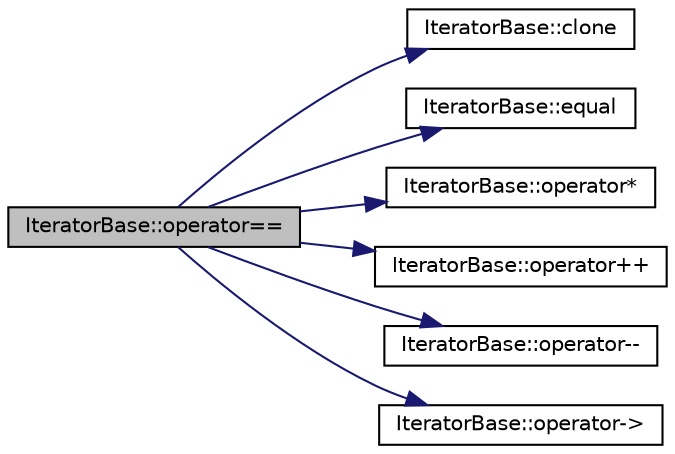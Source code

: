 digraph "IteratorBase::operator=="
{
 // INTERACTIVE_SVG=YES
  edge [fontname="Helvetica",fontsize="10",labelfontname="Helvetica",labelfontsize="10"];
  node [fontname="Helvetica",fontsize="10",shape=record];
  rankdir="LR";
  Node32 [label="IteratorBase::operator==",height=0.2,width=0.4,color="black", fillcolor="grey75", style="filled", fontcolor="black"];
  Node32 -> Node33 [color="midnightblue",fontsize="10",style="solid",fontname="Helvetica"];
  Node33 [label="IteratorBase::clone",height=0.2,width=0.4,color="black", fillcolor="white", style="filled",URL="$class_iterator_base.html#a541fdf8cc48f31c8ddfdc3f319a37100"];
  Node32 -> Node34 [color="midnightblue",fontsize="10",style="solid",fontname="Helvetica"];
  Node34 [label="IteratorBase::equal",height=0.2,width=0.4,color="black", fillcolor="white", style="filled",URL="$class_iterator_base.html#a08430515a17384d098eb62ecce1b64c6"];
  Node32 -> Node35 [color="midnightblue",fontsize="10",style="solid",fontname="Helvetica"];
  Node35 [label="IteratorBase::operator*",height=0.2,width=0.4,color="black", fillcolor="white", style="filled",URL="$class_iterator_base.html#a532583e58bce168648bdbdedb3a7d5ab"];
  Node32 -> Node36 [color="midnightblue",fontsize="10",style="solid",fontname="Helvetica"];
  Node36 [label="IteratorBase::operator++",height=0.2,width=0.4,color="black", fillcolor="white", style="filled",URL="$class_iterator_base.html#a816f35e9020716d212124a34f1c033fb"];
  Node32 -> Node37 [color="midnightblue",fontsize="10",style="solid",fontname="Helvetica"];
  Node37 [label="IteratorBase::operator--",height=0.2,width=0.4,color="black", fillcolor="white", style="filled",URL="$class_iterator_base.html#aa9bf0f75a8bb7e4d416a9b88ccacd9c7"];
  Node32 -> Node38 [color="midnightblue",fontsize="10",style="solid",fontname="Helvetica"];
  Node38 [label="IteratorBase::operator-\>",height=0.2,width=0.4,color="black", fillcolor="white", style="filled",URL="$class_iterator_base.html#aad2254f7877e4647f699ceb455e893ff"];
}
